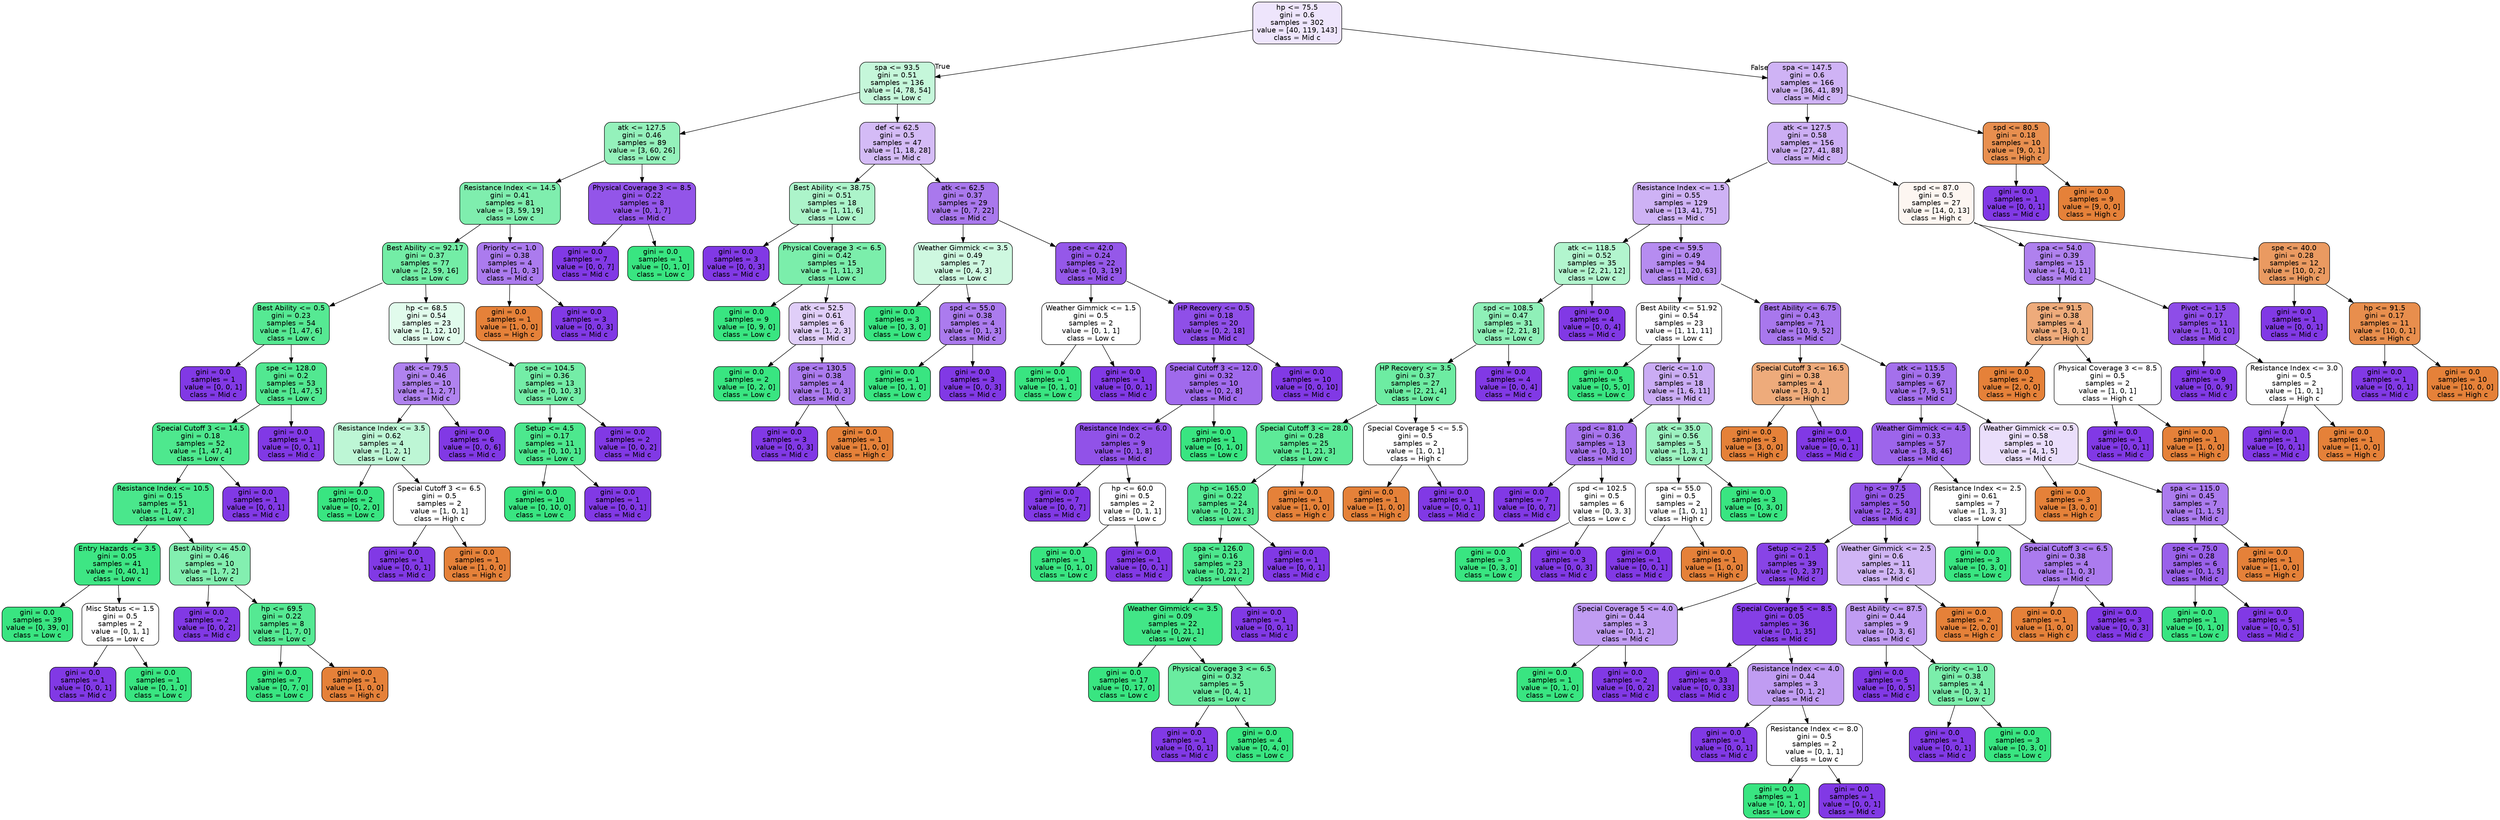 digraph Tree {
node [shape=box, style="filled, rounded", color="black", fontname=helvetica] ;
edge [fontname=helvetica] ;
0 [label="hp <= 75.5\ngini = 0.6\nsamples = 302\nvalue = [40, 119, 143]\nclass = Mid c", fillcolor="#eee5fc"] ;
1 [label="spa <= 93.5\ngini = 0.51\nsamples = 136\nvalue = [4, 78, 54]\nclass = Low c", fillcolor="#c5f7da"] ;
0 -> 1 [labeldistance=2.5, labelangle=45, headlabel="True"] ;
2 [label="atk <= 127.5\ngini = 0.46\nsamples = 89\nvalue = [3, 60, 26]\nclass = Low c", fillcolor="#94f1bb"] ;
1 -> 2 ;
3 [label="Resistance Index <= 14.5\ngini = 0.41\nsamples = 81\nvalue = [3, 59, 19]\nclass = Low c", fillcolor="#7feeae"] ;
2 -> 3 ;
4 [label="Best Ability <= 92.17\ngini = 0.37\nsamples = 77\nvalue = [2, 59, 16]\nclass = Low c", fillcolor="#73eda6"] ;
3 -> 4 ;
5 [label="Best Ability <= 0.5\ngini = 0.23\nsamples = 54\nvalue = [1, 47, 6]\nclass = Low c", fillcolor="#56e993"] ;
4 -> 5 ;
6 [label="gini = 0.0\nsamples = 1\nvalue = [0, 0, 1]\nclass = Mid c", fillcolor="#8139e5"] ;
5 -> 6 ;
7 [label="spe <= 128.0\ngini = 0.2\nsamples = 53\nvalue = [1, 47, 5]\nclass = Low c", fillcolor="#52e891"] ;
5 -> 7 ;
8 [label="Special Cutoff 3 <= 14.5\ngini = 0.18\nsamples = 52\nvalue = [1, 47, 4]\nclass = Low c", fillcolor="#4ee88e"] ;
7 -> 8 ;
9 [label="Resistance Index <= 10.5\ngini = 0.15\nsamples = 51\nvalue = [1, 47, 3]\nclass = Low c", fillcolor="#4ae78c"] ;
8 -> 9 ;
10 [label="Entry Hazards <= 3.5\ngini = 0.05\nsamples = 41\nvalue = [0, 40, 1]\nclass = Low c", fillcolor="#3ee684"] ;
9 -> 10 ;
11 [label="gini = 0.0\nsamples = 39\nvalue = [0, 39, 0]\nclass = Low c", fillcolor="#39e581"] ;
10 -> 11 ;
12 [label="Misc Status <= 1.5\ngini = 0.5\nsamples = 2\nvalue = [0, 1, 1]\nclass = Low c", fillcolor="#ffffff"] ;
10 -> 12 ;
13 [label="gini = 0.0\nsamples = 1\nvalue = [0, 0, 1]\nclass = Mid c", fillcolor="#8139e5"] ;
12 -> 13 ;
14 [label="gini = 0.0\nsamples = 1\nvalue = [0, 1, 0]\nclass = Low c", fillcolor="#39e581"] ;
12 -> 14 ;
15 [label="Best Ability <= 45.0\ngini = 0.46\nsamples = 10\nvalue = [1, 7, 2]\nclass = Low c", fillcolor="#83efb0"] ;
9 -> 15 ;
16 [label="gini = 0.0\nsamples = 2\nvalue = [0, 0, 2]\nclass = Mid c", fillcolor="#8139e5"] ;
15 -> 16 ;
17 [label="hp <= 69.5\ngini = 0.22\nsamples = 8\nvalue = [1, 7, 0]\nclass = Low c", fillcolor="#55e993"] ;
15 -> 17 ;
18 [label="gini = 0.0\nsamples = 7\nvalue = [0, 7, 0]\nclass = Low c", fillcolor="#39e581"] ;
17 -> 18 ;
19 [label="gini = 0.0\nsamples = 1\nvalue = [1, 0, 0]\nclass = High c", fillcolor="#e58139"] ;
17 -> 19 ;
20 [label="gini = 0.0\nsamples = 1\nvalue = [0, 0, 1]\nclass = Mid c", fillcolor="#8139e5"] ;
8 -> 20 ;
21 [label="gini = 0.0\nsamples = 1\nvalue = [0, 0, 1]\nclass = Mid c", fillcolor="#8139e5"] ;
7 -> 21 ;
22 [label="hp <= 68.5\ngini = 0.54\nsamples = 23\nvalue = [1, 12, 10]\nclass = Low c", fillcolor="#e1fbec"] ;
4 -> 22 ;
23 [label="atk <= 79.5\ngini = 0.46\nsamples = 10\nvalue = [1, 2, 7]\nclass = Mid c", fillcolor="#b083ef"] ;
22 -> 23 ;
24 [label="Resistance Index <= 3.5\ngini = 0.62\nsamples = 4\nvalue = [1, 2, 1]\nclass = Low c", fillcolor="#bdf6d5"] ;
23 -> 24 ;
25 [label="gini = 0.0\nsamples = 2\nvalue = [0, 2, 0]\nclass = Low c", fillcolor="#39e581"] ;
24 -> 25 ;
26 [label="Special Cutoff 3 <= 6.5\ngini = 0.5\nsamples = 2\nvalue = [1, 0, 1]\nclass = High c", fillcolor="#ffffff"] ;
24 -> 26 ;
27 [label="gini = 0.0\nsamples = 1\nvalue = [0, 0, 1]\nclass = Mid c", fillcolor="#8139e5"] ;
26 -> 27 ;
28 [label="gini = 0.0\nsamples = 1\nvalue = [1, 0, 0]\nclass = High c", fillcolor="#e58139"] ;
26 -> 28 ;
29 [label="gini = 0.0\nsamples = 6\nvalue = [0, 0, 6]\nclass = Mid c", fillcolor="#8139e5"] ;
23 -> 29 ;
30 [label="spe <= 104.5\ngini = 0.36\nsamples = 13\nvalue = [0, 10, 3]\nclass = Low c", fillcolor="#74eda7"] ;
22 -> 30 ;
31 [label="Setup <= 4.5\ngini = 0.17\nsamples = 11\nvalue = [0, 10, 1]\nclass = Low c", fillcolor="#4de88e"] ;
30 -> 31 ;
32 [label="gini = 0.0\nsamples = 10\nvalue = [0, 10, 0]\nclass = Low c", fillcolor="#39e581"] ;
31 -> 32 ;
33 [label="gini = 0.0\nsamples = 1\nvalue = [0, 0, 1]\nclass = Mid c", fillcolor="#8139e5"] ;
31 -> 33 ;
34 [label="gini = 0.0\nsamples = 2\nvalue = [0, 0, 2]\nclass = Mid c", fillcolor="#8139e5"] ;
30 -> 34 ;
35 [label="Priority <= 1.0\ngini = 0.38\nsamples = 4\nvalue = [1, 0, 3]\nclass = Mid c", fillcolor="#ab7bee"] ;
3 -> 35 ;
36 [label="gini = 0.0\nsamples = 1\nvalue = [1, 0, 0]\nclass = High c", fillcolor="#e58139"] ;
35 -> 36 ;
37 [label="gini = 0.0\nsamples = 3\nvalue = [0, 0, 3]\nclass = Mid c", fillcolor="#8139e5"] ;
35 -> 37 ;
38 [label="Physical Coverage 3 <= 8.5\ngini = 0.22\nsamples = 8\nvalue = [0, 1, 7]\nclass = Mid c", fillcolor="#9355e9"] ;
2 -> 38 ;
39 [label="gini = 0.0\nsamples = 7\nvalue = [0, 0, 7]\nclass = Mid c", fillcolor="#8139e5"] ;
38 -> 39 ;
40 [label="gini = 0.0\nsamples = 1\nvalue = [0, 1, 0]\nclass = Low c", fillcolor="#39e581"] ;
38 -> 40 ;
41 [label="def <= 62.5\ngini = 0.5\nsamples = 47\nvalue = [1, 18, 28]\nclass = Mid c", fillcolor="#d4bbf6"] ;
1 -> 41 ;
42 [label="Best Ability <= 38.75\ngini = 0.51\nsamples = 18\nvalue = [1, 11, 6]\nclass = Low c", fillcolor="#acf4ca"] ;
41 -> 42 ;
43 [label="gini = 0.0\nsamples = 3\nvalue = [0, 0, 3]\nclass = Mid c", fillcolor="#8139e5"] ;
42 -> 43 ;
44 [label="Physical Coverage 3 <= 6.5\ngini = 0.42\nsamples = 15\nvalue = [1, 11, 3]\nclass = Low c", fillcolor="#7beeab"] ;
42 -> 44 ;
45 [label="gini = 0.0\nsamples = 9\nvalue = [0, 9, 0]\nclass = Low c", fillcolor="#39e581"] ;
44 -> 45 ;
46 [label="atk <= 52.5\ngini = 0.61\nsamples = 6\nvalue = [1, 2, 3]\nclass = Mid c", fillcolor="#e0cef8"] ;
44 -> 46 ;
47 [label="gini = 0.0\nsamples = 2\nvalue = [0, 2, 0]\nclass = Low c", fillcolor="#39e581"] ;
46 -> 47 ;
48 [label="spe <= 130.5\ngini = 0.38\nsamples = 4\nvalue = [1, 0, 3]\nclass = Mid c", fillcolor="#ab7bee"] ;
46 -> 48 ;
49 [label="gini = 0.0\nsamples = 3\nvalue = [0, 0, 3]\nclass = Mid c", fillcolor="#8139e5"] ;
48 -> 49 ;
50 [label="gini = 0.0\nsamples = 1\nvalue = [1, 0, 0]\nclass = High c", fillcolor="#e58139"] ;
48 -> 50 ;
51 [label="atk <= 62.5\ngini = 0.37\nsamples = 29\nvalue = [0, 7, 22]\nclass = Mid c", fillcolor="#a978ed"] ;
41 -> 51 ;
52 [label="Weather Gimmick <= 3.5\ngini = 0.49\nsamples = 7\nvalue = [0, 4, 3]\nclass = Low c", fillcolor="#cef8e0"] ;
51 -> 52 ;
53 [label="gini = 0.0\nsamples = 3\nvalue = [0, 3, 0]\nclass = Low c", fillcolor="#39e581"] ;
52 -> 53 ;
54 [label="spd <= 55.0\ngini = 0.38\nsamples = 4\nvalue = [0, 1, 3]\nclass = Mid c", fillcolor="#ab7bee"] ;
52 -> 54 ;
55 [label="gini = 0.0\nsamples = 1\nvalue = [0, 1, 0]\nclass = Low c", fillcolor="#39e581"] ;
54 -> 55 ;
56 [label="gini = 0.0\nsamples = 3\nvalue = [0, 0, 3]\nclass = Mid c", fillcolor="#8139e5"] ;
54 -> 56 ;
57 [label="spe <= 42.0\ngini = 0.24\nsamples = 22\nvalue = [0, 3, 19]\nclass = Mid c", fillcolor="#9558e9"] ;
51 -> 57 ;
58 [label="Weather Gimmick <= 1.5\ngini = 0.5\nsamples = 2\nvalue = [0, 1, 1]\nclass = Low c", fillcolor="#ffffff"] ;
57 -> 58 ;
59 [label="gini = 0.0\nsamples = 1\nvalue = [0, 1, 0]\nclass = Low c", fillcolor="#39e581"] ;
58 -> 59 ;
60 [label="gini = 0.0\nsamples = 1\nvalue = [0, 0, 1]\nclass = Mid c", fillcolor="#8139e5"] ;
58 -> 60 ;
61 [label="HP Recovery <= 0.5\ngini = 0.18\nsamples = 20\nvalue = [0, 2, 18]\nclass = Mid c", fillcolor="#8f4fe8"] ;
57 -> 61 ;
62 [label="Special Cutoff 3 <= 12.0\ngini = 0.32\nsamples = 10\nvalue = [0, 2, 8]\nclass = Mid c", fillcolor="#a06aec"] ;
61 -> 62 ;
63 [label="Resistance Index <= 6.0\ngini = 0.2\nsamples = 9\nvalue = [0, 1, 8]\nclass = Mid c", fillcolor="#9152e8"] ;
62 -> 63 ;
64 [label="gini = 0.0\nsamples = 7\nvalue = [0, 0, 7]\nclass = Mid c", fillcolor="#8139e5"] ;
63 -> 64 ;
65 [label="hp <= 60.0\ngini = 0.5\nsamples = 2\nvalue = [0, 1, 1]\nclass = Low c", fillcolor="#ffffff"] ;
63 -> 65 ;
66 [label="gini = 0.0\nsamples = 1\nvalue = [0, 1, 0]\nclass = Low c", fillcolor="#39e581"] ;
65 -> 66 ;
67 [label="gini = 0.0\nsamples = 1\nvalue = [0, 0, 1]\nclass = Mid c", fillcolor="#8139e5"] ;
65 -> 67 ;
68 [label="gini = 0.0\nsamples = 1\nvalue = [0, 1, 0]\nclass = Low c", fillcolor="#39e581"] ;
62 -> 68 ;
69 [label="gini = 0.0\nsamples = 10\nvalue = [0, 0, 10]\nclass = Mid c", fillcolor="#8139e5"] ;
61 -> 69 ;
70 [label="spa <= 147.5\ngini = 0.6\nsamples = 166\nvalue = [36, 41, 89]\nclass = Mid c", fillcolor="#cfb3f5"] ;
0 -> 70 [labeldistance=2.5, labelangle=-45, headlabel="False"] ;
71 [label="atk <= 127.5\ngini = 0.58\nsamples = 156\nvalue = [27, 41, 88]\nclass = Mid c", fillcolor="#ccaef4"] ;
70 -> 71 ;
72 [label="Resistance Index <= 1.5\ngini = 0.55\nsamples = 129\nvalue = [13, 41, 75]\nclass = Mid c", fillcolor="#ceb2f5"] ;
71 -> 72 ;
73 [label="atk <= 118.5\ngini = 0.52\nsamples = 35\nvalue = [2, 21, 12]\nclass = Low c", fillcolor="#b2f5ce"] ;
72 -> 73 ;
74 [label="spd <= 108.5\ngini = 0.47\nsamples = 31\nvalue = [2, 21, 8]\nclass = Low c", fillcolor="#8ff0b8"] ;
73 -> 74 ;
75 [label="HP Recovery <= 3.5\ngini = 0.37\nsamples = 27\nvalue = [2, 21, 4]\nclass = Low c", fillcolor="#6deca2"] ;
74 -> 75 ;
76 [label="Special Cutoff 3 <= 28.0\ngini = 0.28\nsamples = 25\nvalue = [1, 21, 3]\nclass = Low c", fillcolor="#5dea98"] ;
75 -> 76 ;
77 [label="hp <= 165.0\ngini = 0.22\nsamples = 24\nvalue = [0, 21, 3]\nclass = Low c", fillcolor="#55e993"] ;
76 -> 77 ;
78 [label="spa <= 126.0\ngini = 0.16\nsamples = 23\nvalue = [0, 21, 2]\nclass = Low c", fillcolor="#4ce78d"] ;
77 -> 78 ;
79 [label="Weather Gimmick <= 3.5\ngini = 0.09\nsamples = 22\nvalue = [0, 21, 1]\nclass = Low c", fillcolor="#42e687"] ;
78 -> 79 ;
80 [label="gini = 0.0\nsamples = 17\nvalue = [0, 17, 0]\nclass = Low c", fillcolor="#39e581"] ;
79 -> 80 ;
81 [label="Physical Coverage 3 <= 6.5\ngini = 0.32\nsamples = 5\nvalue = [0, 4, 1]\nclass = Low c", fillcolor="#6aeca0"] ;
79 -> 81 ;
82 [label="gini = 0.0\nsamples = 1\nvalue = [0, 0, 1]\nclass = Mid c", fillcolor="#8139e5"] ;
81 -> 82 ;
83 [label="gini = 0.0\nsamples = 4\nvalue = [0, 4, 0]\nclass = Low c", fillcolor="#39e581"] ;
81 -> 83 ;
84 [label="gini = 0.0\nsamples = 1\nvalue = [0, 0, 1]\nclass = Mid c", fillcolor="#8139e5"] ;
78 -> 84 ;
85 [label="gini = 0.0\nsamples = 1\nvalue = [0, 0, 1]\nclass = Mid c", fillcolor="#8139e5"] ;
77 -> 85 ;
86 [label="gini = 0.0\nsamples = 1\nvalue = [1, 0, 0]\nclass = High c", fillcolor="#e58139"] ;
76 -> 86 ;
87 [label="Special Coverage 5 <= 5.5\ngini = 0.5\nsamples = 2\nvalue = [1, 0, 1]\nclass = High c", fillcolor="#ffffff"] ;
75 -> 87 ;
88 [label="gini = 0.0\nsamples = 1\nvalue = [1, 0, 0]\nclass = High c", fillcolor="#e58139"] ;
87 -> 88 ;
89 [label="gini = 0.0\nsamples = 1\nvalue = [0, 0, 1]\nclass = Mid c", fillcolor="#8139e5"] ;
87 -> 89 ;
90 [label="gini = 0.0\nsamples = 4\nvalue = [0, 0, 4]\nclass = Mid c", fillcolor="#8139e5"] ;
74 -> 90 ;
91 [label="gini = 0.0\nsamples = 4\nvalue = [0, 0, 4]\nclass = Mid c", fillcolor="#8139e5"] ;
73 -> 91 ;
92 [label="spe <= 59.5\ngini = 0.49\nsamples = 94\nvalue = [11, 20, 63]\nclass = Mid c", fillcolor="#b68cf0"] ;
72 -> 92 ;
93 [label="Best Ability <= 51.92\ngini = 0.54\nsamples = 23\nvalue = [1, 11, 11]\nclass = Low c", fillcolor="#ffffff"] ;
92 -> 93 ;
94 [label="gini = 0.0\nsamples = 5\nvalue = [0, 5, 0]\nclass = Low c", fillcolor="#39e581"] ;
93 -> 94 ;
95 [label="Cleric <= 1.0\ngini = 0.51\nsamples = 18\nvalue = [1, 6, 11]\nclass = Mid c", fillcolor="#caacf4"] ;
93 -> 95 ;
96 [label="spd <= 81.0\ngini = 0.36\nsamples = 13\nvalue = [0, 3, 10]\nclass = Mid c", fillcolor="#a774ed"] ;
95 -> 96 ;
97 [label="gini = 0.0\nsamples = 7\nvalue = [0, 0, 7]\nclass = Mid c", fillcolor="#8139e5"] ;
96 -> 97 ;
98 [label="spd <= 102.5\ngini = 0.5\nsamples = 6\nvalue = [0, 3, 3]\nclass = Low c", fillcolor="#ffffff"] ;
96 -> 98 ;
99 [label="gini = 0.0\nsamples = 3\nvalue = [0, 3, 0]\nclass = Low c", fillcolor="#39e581"] ;
98 -> 99 ;
100 [label="gini = 0.0\nsamples = 3\nvalue = [0, 0, 3]\nclass = Mid c", fillcolor="#8139e5"] ;
98 -> 100 ;
101 [label="atk <= 35.0\ngini = 0.56\nsamples = 5\nvalue = [1, 3, 1]\nclass = Low c", fillcolor="#9cf2c0"] ;
95 -> 101 ;
102 [label="spa <= 55.0\ngini = 0.5\nsamples = 2\nvalue = [1, 0, 1]\nclass = High c", fillcolor="#ffffff"] ;
101 -> 102 ;
103 [label="gini = 0.0\nsamples = 1\nvalue = [0, 0, 1]\nclass = Mid c", fillcolor="#8139e5"] ;
102 -> 103 ;
104 [label="gini = 0.0\nsamples = 1\nvalue = [1, 0, 0]\nclass = High c", fillcolor="#e58139"] ;
102 -> 104 ;
105 [label="gini = 0.0\nsamples = 3\nvalue = [0, 3, 0]\nclass = Low c", fillcolor="#39e581"] ;
101 -> 105 ;
106 [label="Best Ability <= 6.75\ngini = 0.43\nsamples = 71\nvalue = [10, 9, 52]\nclass = Mid c", fillcolor="#a877ed"] ;
92 -> 106 ;
107 [label="Special Cutoff 3 <= 16.5\ngini = 0.38\nsamples = 4\nvalue = [3, 0, 1]\nclass = High c", fillcolor="#eeab7b"] ;
106 -> 107 ;
108 [label="gini = 0.0\nsamples = 3\nvalue = [3, 0, 0]\nclass = High c", fillcolor="#e58139"] ;
107 -> 108 ;
109 [label="gini = 0.0\nsamples = 1\nvalue = [0, 0, 1]\nclass = Mid c", fillcolor="#8139e5"] ;
107 -> 109 ;
110 [label="atk <= 115.5\ngini = 0.39\nsamples = 67\nvalue = [7, 9, 51]\nclass = Mid c", fillcolor="#a470ec"] ;
106 -> 110 ;
111 [label="Weather Gimmick <= 4.5\ngini = 0.33\nsamples = 57\nvalue = [3, 8, 46]\nclass = Mid c", fillcolor="#9d65eb"] ;
110 -> 111 ;
112 [label="hp <= 97.5\ngini = 0.25\nsamples = 50\nvalue = [2, 5, 43]\nclass = Mid c", fillcolor="#9558e9"] ;
111 -> 112 ;
113 [label="Setup <= 2.5\ngini = 0.1\nsamples = 39\nvalue = [0, 2, 37]\nclass = Mid c", fillcolor="#8844e6"] ;
112 -> 113 ;
114 [label="Special Coverage 5 <= 4.0\ngini = 0.44\nsamples = 3\nvalue = [0, 1, 2]\nclass = Mid c", fillcolor="#c09cf2"] ;
113 -> 114 ;
115 [label="gini = 0.0\nsamples = 1\nvalue = [0, 1, 0]\nclass = Low c", fillcolor="#39e581"] ;
114 -> 115 ;
116 [label="gini = 0.0\nsamples = 2\nvalue = [0, 0, 2]\nclass = Mid c", fillcolor="#8139e5"] ;
114 -> 116 ;
117 [label="Special Coverage 5 <= 8.5\ngini = 0.05\nsamples = 36\nvalue = [0, 1, 35]\nclass = Mid c", fillcolor="#853fe6"] ;
113 -> 117 ;
118 [label="gini = 0.0\nsamples = 33\nvalue = [0, 0, 33]\nclass = Mid c", fillcolor="#8139e5"] ;
117 -> 118 ;
119 [label="Resistance Index <= 4.0\ngini = 0.44\nsamples = 3\nvalue = [0, 1, 2]\nclass = Mid c", fillcolor="#c09cf2"] ;
117 -> 119 ;
120 [label="gini = 0.0\nsamples = 1\nvalue = [0, 0, 1]\nclass = Mid c", fillcolor="#8139e5"] ;
119 -> 120 ;
121 [label="Resistance Index <= 8.0\ngini = 0.5\nsamples = 2\nvalue = [0, 1, 1]\nclass = Low c", fillcolor="#ffffff"] ;
119 -> 121 ;
122 [label="gini = 0.0\nsamples = 1\nvalue = [0, 1, 0]\nclass = Low c", fillcolor="#39e581"] ;
121 -> 122 ;
123 [label="gini = 0.0\nsamples = 1\nvalue = [0, 0, 1]\nclass = Mid c", fillcolor="#8139e5"] ;
121 -> 123 ;
124 [label="Weather Gimmick <= 2.5\ngini = 0.6\nsamples = 11\nvalue = [2, 3, 6]\nclass = Mid c", fillcolor="#d0b5f5"] ;
112 -> 124 ;
125 [label="Best Ability <= 87.5\ngini = 0.44\nsamples = 9\nvalue = [0, 3, 6]\nclass = Mid c", fillcolor="#c09cf2"] ;
124 -> 125 ;
126 [label="gini = 0.0\nsamples = 5\nvalue = [0, 0, 5]\nclass = Mid c", fillcolor="#8139e5"] ;
125 -> 126 ;
127 [label="Priority <= 1.0\ngini = 0.38\nsamples = 4\nvalue = [0, 3, 1]\nclass = Low c", fillcolor="#7beeab"] ;
125 -> 127 ;
128 [label="gini = 0.0\nsamples = 1\nvalue = [0, 0, 1]\nclass = Mid c", fillcolor="#8139e5"] ;
127 -> 128 ;
129 [label="gini = 0.0\nsamples = 3\nvalue = [0, 3, 0]\nclass = Low c", fillcolor="#39e581"] ;
127 -> 129 ;
130 [label="gini = 0.0\nsamples = 2\nvalue = [2, 0, 0]\nclass = High c", fillcolor="#e58139"] ;
124 -> 130 ;
131 [label="Resistance Index <= 2.5\ngini = 0.61\nsamples = 7\nvalue = [1, 3, 3]\nclass = Low c", fillcolor="#ffffff"] ;
111 -> 131 ;
132 [label="gini = 0.0\nsamples = 3\nvalue = [0, 3, 0]\nclass = Low c", fillcolor="#39e581"] ;
131 -> 132 ;
133 [label="Special Cutoff 3 <= 6.5\ngini = 0.38\nsamples = 4\nvalue = [1, 0, 3]\nclass = Mid c", fillcolor="#ab7bee"] ;
131 -> 133 ;
134 [label="gini = 0.0\nsamples = 1\nvalue = [1, 0, 0]\nclass = High c", fillcolor="#e58139"] ;
133 -> 134 ;
135 [label="gini = 0.0\nsamples = 3\nvalue = [0, 0, 3]\nclass = Mid c", fillcolor="#8139e5"] ;
133 -> 135 ;
136 [label="Weather Gimmick <= 0.5\ngini = 0.58\nsamples = 10\nvalue = [4, 1, 5]\nclass = Mid c", fillcolor="#eadefb"] ;
110 -> 136 ;
137 [label="gini = 0.0\nsamples = 3\nvalue = [3, 0, 0]\nclass = High c", fillcolor="#e58139"] ;
136 -> 137 ;
138 [label="spa <= 115.0\ngini = 0.45\nsamples = 7\nvalue = [1, 1, 5]\nclass = Mid c", fillcolor="#ab7bee"] ;
136 -> 138 ;
139 [label="spe <= 75.0\ngini = 0.28\nsamples = 6\nvalue = [0, 1, 5]\nclass = Mid c", fillcolor="#9a61ea"] ;
138 -> 139 ;
140 [label="gini = 0.0\nsamples = 1\nvalue = [0, 1, 0]\nclass = Low c", fillcolor="#39e581"] ;
139 -> 140 ;
141 [label="gini = 0.0\nsamples = 5\nvalue = [0, 0, 5]\nclass = Mid c", fillcolor="#8139e5"] ;
139 -> 141 ;
142 [label="gini = 0.0\nsamples = 1\nvalue = [1, 0, 0]\nclass = High c", fillcolor="#e58139"] ;
138 -> 142 ;
143 [label="spd <= 87.0\ngini = 0.5\nsamples = 27\nvalue = [14, 0, 13]\nclass = High c", fillcolor="#fdf6f1"] ;
71 -> 143 ;
144 [label="spa <= 54.0\ngini = 0.39\nsamples = 15\nvalue = [4, 0, 11]\nclass = Mid c", fillcolor="#af81ee"] ;
143 -> 144 ;
145 [label="spe <= 91.5\ngini = 0.38\nsamples = 4\nvalue = [3, 0, 1]\nclass = High c", fillcolor="#eeab7b"] ;
144 -> 145 ;
146 [label="gini = 0.0\nsamples = 2\nvalue = [2, 0, 0]\nclass = High c", fillcolor="#e58139"] ;
145 -> 146 ;
147 [label="Physical Coverage 3 <= 8.5\ngini = 0.5\nsamples = 2\nvalue = [1, 0, 1]\nclass = High c", fillcolor="#ffffff"] ;
145 -> 147 ;
148 [label="gini = 0.0\nsamples = 1\nvalue = [0, 0, 1]\nclass = Mid c", fillcolor="#8139e5"] ;
147 -> 148 ;
149 [label="gini = 0.0\nsamples = 1\nvalue = [1, 0, 0]\nclass = High c", fillcolor="#e58139"] ;
147 -> 149 ;
150 [label="Pivot <= 1.5\ngini = 0.17\nsamples = 11\nvalue = [1, 0, 10]\nclass = Mid c", fillcolor="#8e4de8"] ;
144 -> 150 ;
151 [label="gini = 0.0\nsamples = 9\nvalue = [0, 0, 9]\nclass = Mid c", fillcolor="#8139e5"] ;
150 -> 151 ;
152 [label="Resistance Index <= 3.0\ngini = 0.5\nsamples = 2\nvalue = [1, 0, 1]\nclass = High c", fillcolor="#ffffff"] ;
150 -> 152 ;
153 [label="gini = 0.0\nsamples = 1\nvalue = [0, 0, 1]\nclass = Mid c", fillcolor="#8139e5"] ;
152 -> 153 ;
154 [label="gini = 0.0\nsamples = 1\nvalue = [1, 0, 0]\nclass = High c", fillcolor="#e58139"] ;
152 -> 154 ;
155 [label="spe <= 40.0\ngini = 0.28\nsamples = 12\nvalue = [10, 0, 2]\nclass = High c", fillcolor="#ea9a61"] ;
143 -> 155 ;
156 [label="gini = 0.0\nsamples = 1\nvalue = [0, 0, 1]\nclass = Mid c", fillcolor="#8139e5"] ;
155 -> 156 ;
157 [label="hp <= 91.5\ngini = 0.17\nsamples = 11\nvalue = [10, 0, 1]\nclass = High c", fillcolor="#e88e4d"] ;
155 -> 157 ;
158 [label="gini = 0.0\nsamples = 1\nvalue = [0, 0, 1]\nclass = Mid c", fillcolor="#8139e5"] ;
157 -> 158 ;
159 [label="gini = 0.0\nsamples = 10\nvalue = [10, 0, 0]\nclass = High c", fillcolor="#e58139"] ;
157 -> 159 ;
160 [label="spd <= 80.5\ngini = 0.18\nsamples = 10\nvalue = [9, 0, 1]\nclass = High c", fillcolor="#e88f4f"] ;
70 -> 160 ;
161 [label="gini = 0.0\nsamples = 1\nvalue = [0, 0, 1]\nclass = Mid c", fillcolor="#8139e5"] ;
160 -> 161 ;
162 [label="gini = 0.0\nsamples = 9\nvalue = [9, 0, 0]\nclass = High c", fillcolor="#e58139"] ;
160 -> 162 ;
}